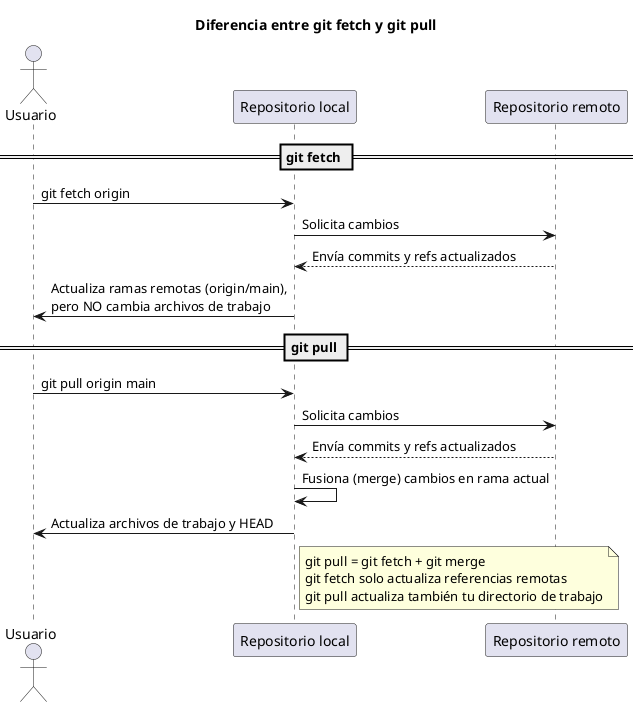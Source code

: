 @startuml
title Diferencia entre git fetch y git pull

actor Usuario

participant "Repositorio local" as Local
participant "Repositorio remoto" as Remoto

== git fetch ==
Usuario -> Local: git fetch origin
Local -> Remoto: Solicita cambios
Remoto --> Local: Envía commits y refs actualizados
Local -> Usuario: Actualiza ramas remotas (origin/main),\npero NO cambia archivos de trabajo

== git pull ==
Usuario -> Local: git pull origin main
Local -> Remoto: Solicita cambios
Remoto --> Local: Envía commits y refs actualizados
Local -> Local: Fusiona (merge) cambios en rama actual
Local -> Usuario: Actualiza archivos de trabajo y HEAD

note right of Local
git pull = git fetch + git merge
git fetch solo actualiza referencias remotas
git pull actualiza también tu directorio de trabajo
end note

@enduml